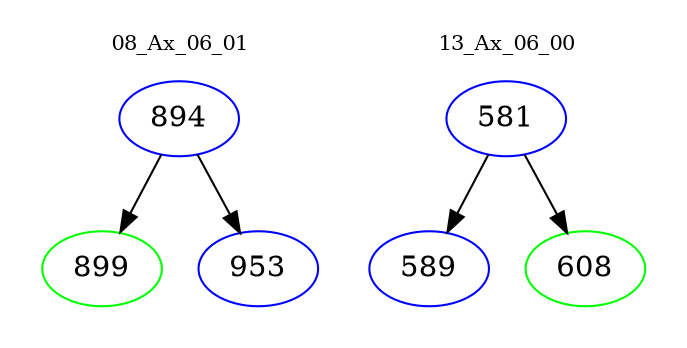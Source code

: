 digraph{
subgraph cluster_0 {
color = white
label = "08_Ax_06_01";
fontsize=10;
T0_894 [label="894", color="blue"]
T0_894 -> T0_899 [color="black"]
T0_899 [label="899", color="green"]
T0_894 -> T0_953 [color="black"]
T0_953 [label="953", color="blue"]
}
subgraph cluster_1 {
color = white
label = "13_Ax_06_00";
fontsize=10;
T1_581 [label="581", color="blue"]
T1_581 -> T1_589 [color="black"]
T1_589 [label="589", color="blue"]
T1_581 -> T1_608 [color="black"]
T1_608 [label="608", color="green"]
}
}
